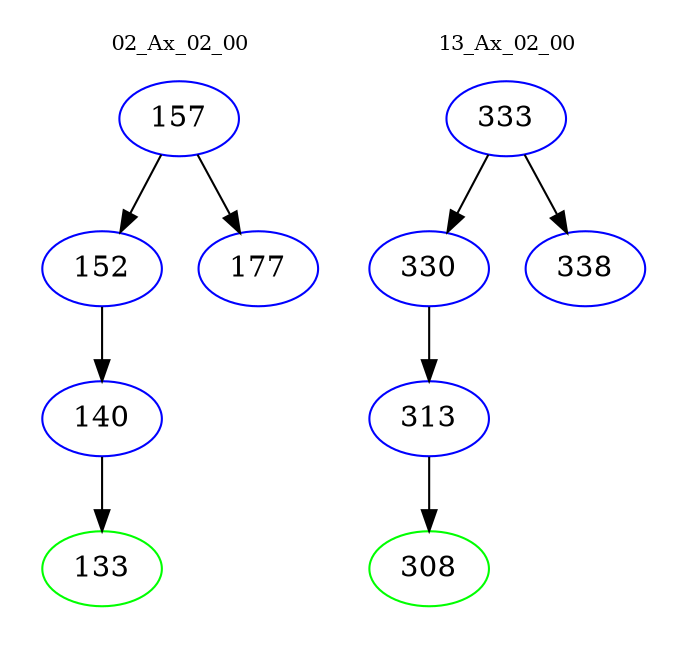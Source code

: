 digraph{
subgraph cluster_0 {
color = white
label = "02_Ax_02_00";
fontsize=10;
T0_157 [label="157", color="blue"]
T0_157 -> T0_152 [color="black"]
T0_152 [label="152", color="blue"]
T0_152 -> T0_140 [color="black"]
T0_140 [label="140", color="blue"]
T0_140 -> T0_133 [color="black"]
T0_133 [label="133", color="green"]
T0_157 -> T0_177 [color="black"]
T0_177 [label="177", color="blue"]
}
subgraph cluster_1 {
color = white
label = "13_Ax_02_00";
fontsize=10;
T1_333 [label="333", color="blue"]
T1_333 -> T1_330 [color="black"]
T1_330 [label="330", color="blue"]
T1_330 -> T1_313 [color="black"]
T1_313 [label="313", color="blue"]
T1_313 -> T1_308 [color="black"]
T1_308 [label="308", color="green"]
T1_333 -> T1_338 [color="black"]
T1_338 [label="338", color="blue"]
}
}
